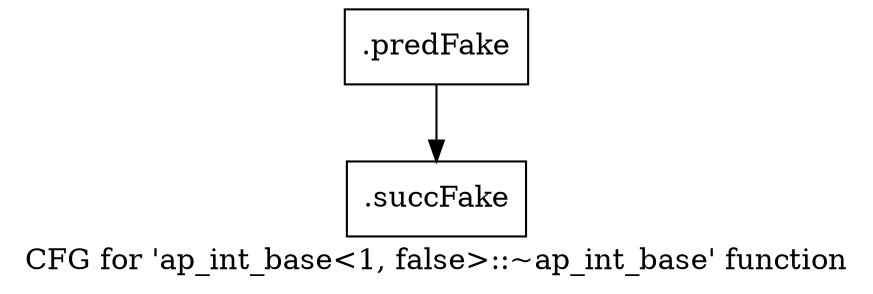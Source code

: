 digraph "CFG for 'ap_int_base\<1, false\>::~ap_int_base' function" {
	label="CFG for 'ap_int_base\<1, false\>::~ap_int_base' function";

	Node0x46ecab0 [shape=record,filename="",linenumber="",label="{.predFake}"];
	Node0x46ecab0 -> Node0x47e7970[ callList="" memoryops="" filename="/media/miguel/NewVolume/Linux/Xilinx/Vitis_HLS/2020.2/include/ap_int_base.h" execusionnum="0"];
	Node0x47e7970 [shape=record,filename="/media/miguel/NewVolume/Linux/Xilinx/Vitis_HLS/2020.2/include/ap_int_base.h",linenumber="148",label="{.succFake}"];
}
